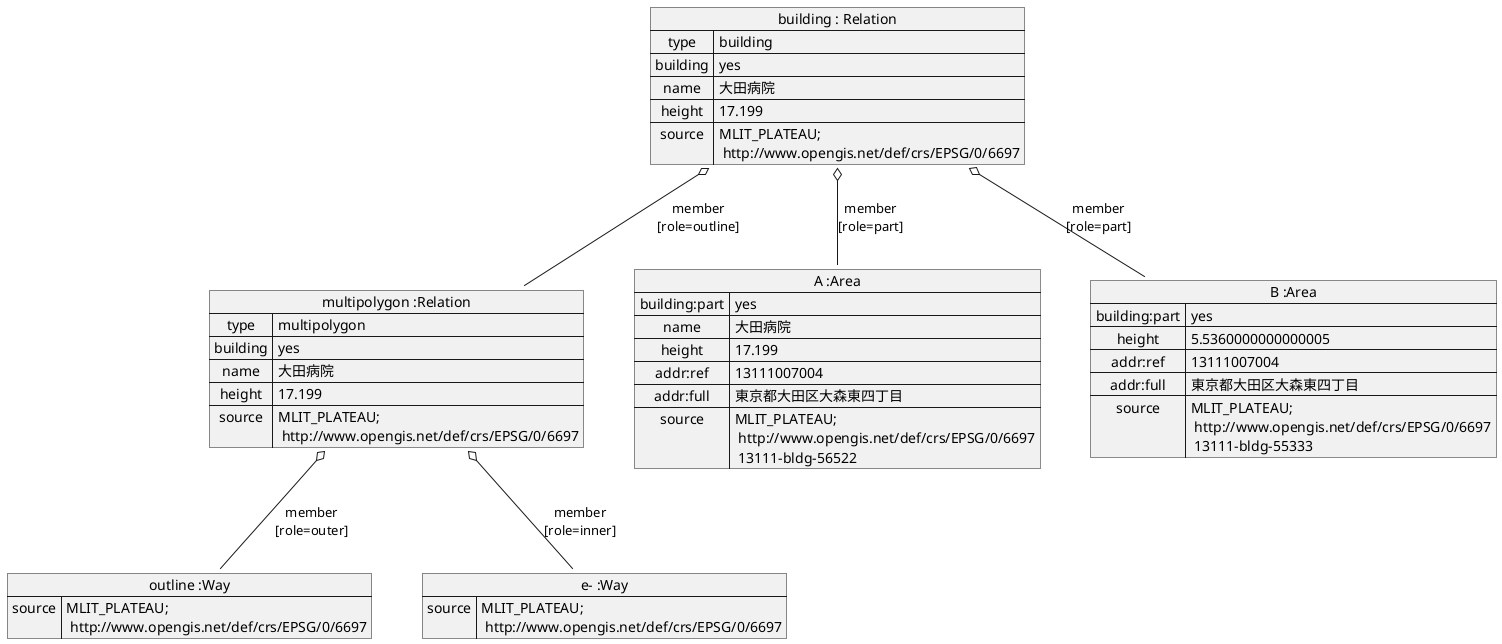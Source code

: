 @startuml
map "building : Relation" as building {
 type => building
 building => yes
 name => 大田病院
 height => 17.199
 source => MLIT_PLATEAU;\n http://www.opengis.net/def/crs/EPSG/0/6697
}

map "multipolygon :Relation" as multipolygon {
 type => multipolygon
 building => yes
 name => 大田病院
 height => 17.199
 source => MLIT_PLATEAU;\n http://www.opengis.net/def/crs/EPSG/0/6697
}

map "outline :Way" as outer {
 source => MLIT_PLATEAU;\n http://www.opengis.net/def/crs/EPSG/0/6697
}

map "e- :Way" as e {
 source => MLIT_PLATEAU;\n http://www.opengis.net/def/crs/EPSG/0/6697
}

map "A :Area" as A {
 building:part => yes
 name => 大田病院
 height => 17.199
 addr:ref => 13111007004
 addr:full => 東京都大田区大森東四丁目
 source => MLIT_PLATEAU;\n http://www.opengis.net/def/crs/EPSG/0/6697\n 13111-bldg-56522
}
map "B :Area" as B {
 building:part => yes
 height => 5.5360000000000005
 addr:ref => 13111007004
 addr:full => 東京都大田区大森東四丁目
 source => MLIT_PLATEAU;\n http://www.opengis.net/def/crs/EPSG/0/6697\n 13111-bldg-55333
}

building o-- multipolygon : member\n[role=outline]
building o-- A : member\n[role=part]
building o-- B : member\n[role=part]

multipolygon  o-- outer : member\n[role=outer]
multipolygon  o-- e : member\n[role=inner]
@enduml
